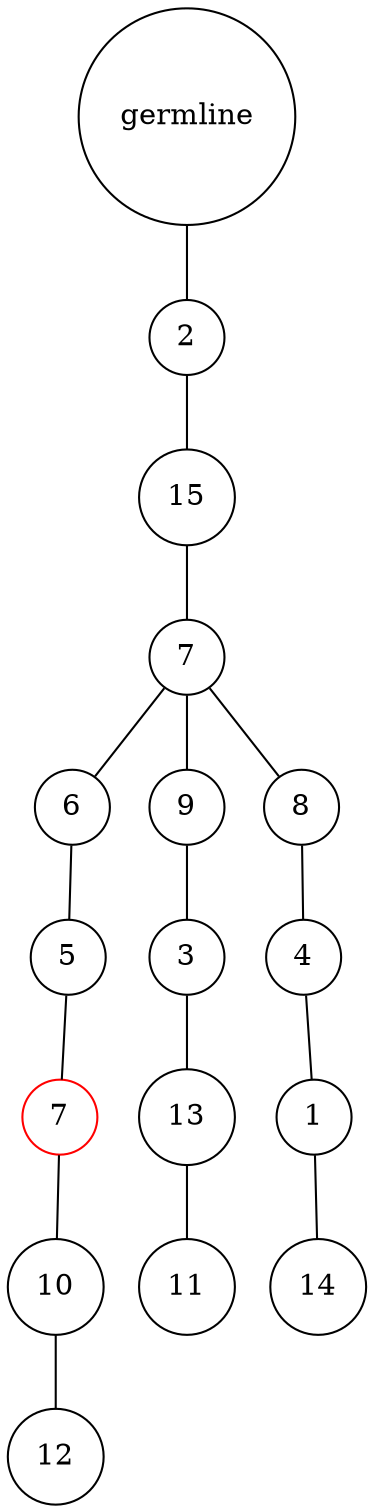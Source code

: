 graph {
	rankdir=UD;
	splines=line;
	node [shape=circle]
	"0x7f3e0fd472e0" [label="germline"];
	"0x7f3e0fd47310" [label="2"];
	"0x7f3e0fd472e0" -- "0x7f3e0fd47310" ;
	"0x7f3e0fd47340" [label="15"];
	"0x7f3e0fd47310" -- "0x7f3e0fd47340" ;
	"0x7f3e0fd47370" [label="7"];
	"0x7f3e0fd47340" -- "0x7f3e0fd47370" ;
	"0x7f3e0fd473a0" [label="6"];
	"0x7f3e0fd47370" -- "0x7f3e0fd473a0" ;
	"0x7f3e0fd473d0" [label="5"];
	"0x7f3e0fd473a0" -- "0x7f3e0fd473d0" ;
	"0x7f3e0fd47400" [label="7",color="red"];
	"0x7f3e0fd473d0" -- "0x7f3e0fd47400" ;
	"0x7f3e0fd47430" [label="10"];
	"0x7f3e0fd47400" -- "0x7f3e0fd47430" ;
	"0x7f3e0fd47460" [label="12"];
	"0x7f3e0fd47430" -- "0x7f3e0fd47460" ;
	"0x7f3e0fd47490" [label="9"];
	"0x7f3e0fd47370" -- "0x7f3e0fd47490" ;
	"0x7f3e0fd474c0" [label="3"];
	"0x7f3e0fd47490" -- "0x7f3e0fd474c0" ;
	"0x7f3e0fd474f0" [label="13"];
	"0x7f3e0fd474c0" -- "0x7f3e0fd474f0" ;
	"0x7f3e0fd47520" [label="11"];
	"0x7f3e0fd474f0" -- "0x7f3e0fd47520" ;
	"0x7f3e0fd47550" [label="8"];
	"0x7f3e0fd47370" -- "0x7f3e0fd47550" ;
	"0x7f3e0fd47580" [label="4"];
	"0x7f3e0fd47550" -- "0x7f3e0fd47580" ;
	"0x7f3e0fd475b0" [label="1"];
	"0x7f3e0fd47580" -- "0x7f3e0fd475b0" ;
	"0x7f3e0fd475e0" [label="14"];
	"0x7f3e0fd475b0" -- "0x7f3e0fd475e0" ;
}
